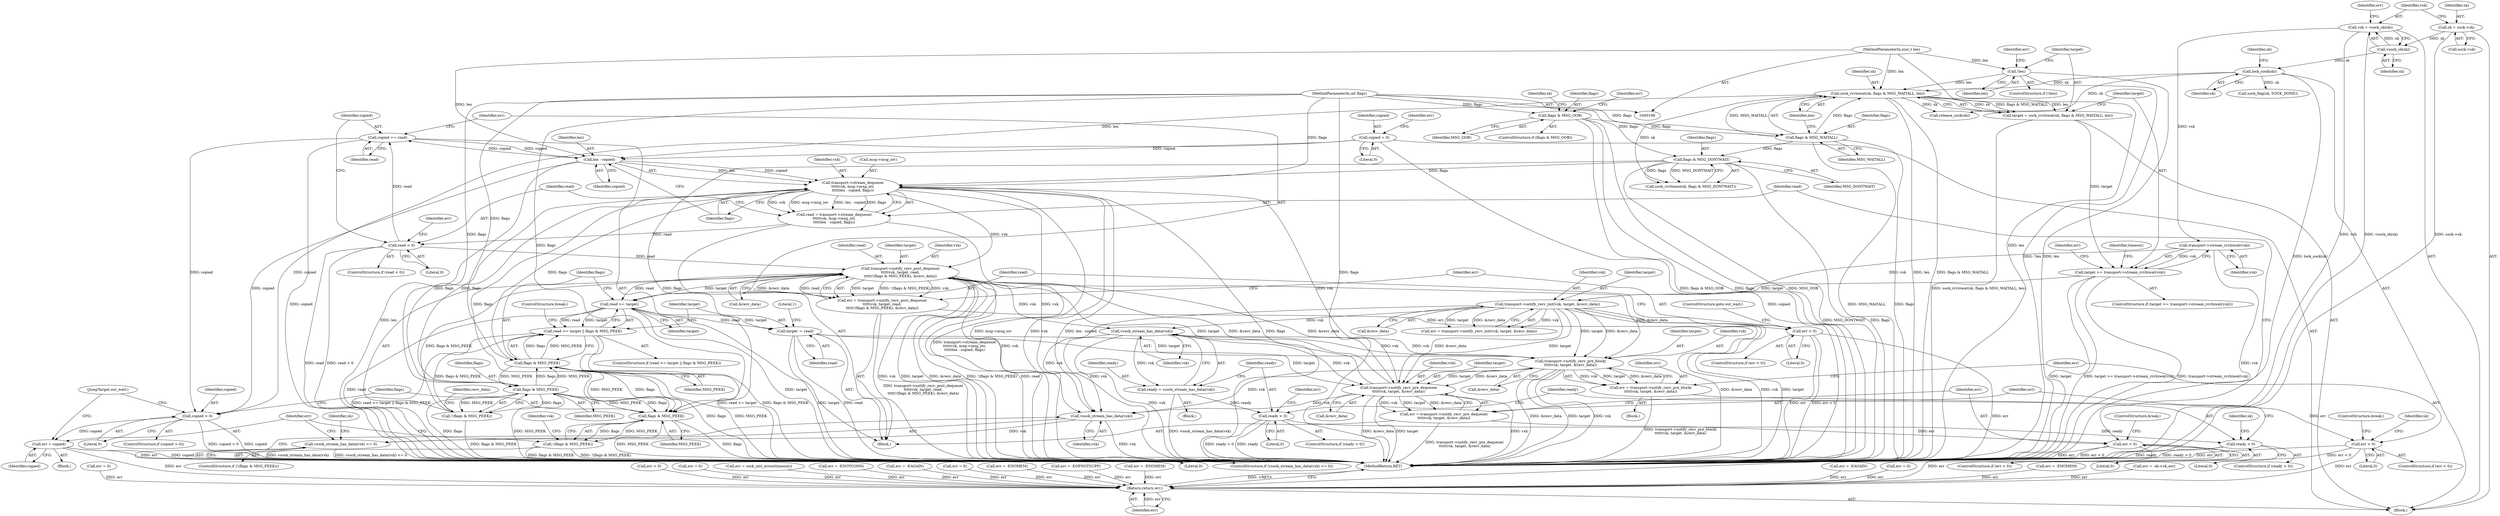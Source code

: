digraph "0_linux_f3d3342602f8bcbf37d7c46641cb9bca7618eb1c_37@API" {
"1000292" [label="(Call,copied += read)"];
"1000283" [label="(Call,read < 0)"];
"1000271" [label="(Call,read = transport->stream_dequeue(\n\t\t\t\t\tvsk, msg->msg_iov,\n\t\t\t\t\tlen - copied, flags))"];
"1000273" [label="(Call,transport->stream_dequeue(\n\t\t\t\t\tvsk, msg->msg_iov,\n\t\t\t\t\tlen - copied, flags))"];
"1000261" [label="(Call,transport->notify_recv_pre_dequeue(\n\t\t\t\t\tvsk, target, &recv_data))"];
"1000240" [label="(Call,vsock_stream_has_data(vsk))"];
"1000297" [label="(Call,transport->notify_recv_post_dequeue(\n\t\t\t\t\tvsk, target, read,\n\t\t\t\t\t!(flags & MSG_PEEK), &recv_data))"];
"1000301" [label="(Call,!(flags & MSG_PEEK))"];
"1000302" [label="(Call,flags & MSG_PEEK)"];
"1000113" [label="(MethodParameterIn,int flags)"];
"1000317" [label="(Call,flags & MSG_PEEK)"];
"1000218" [label="(Call,transport->notify_recv_init(vsk, target, &recv_data))"];
"1000198" [label="(Call,transport->stream_rcvhiwat(vsk))"];
"1000129" [label="(Call,vsk = vsock_sk(sk))"];
"1000131" [label="(Call,vsock_sk(sk))"];
"1000124" [label="(Call,sk = sock->sk)"];
"1000196" [label="(Call,target >= transport->stream_rcvhiwat(vsk))"];
"1000187" [label="(Call,target = sock_rcvlowat(sk, flags & MSG_WAITALL, len))"];
"1000189" [label="(Call,sock_rcvlowat(sk, flags & MSG_WAITALL, len))"];
"1000136" [label="(Call,lock_sock(sk))"];
"1000191" [label="(Call,flags & MSG_WAITALL)"];
"1000159" [label="(Call,flags & MSG_OOB)"];
"1000180" [label="(Call,!len)"];
"1000112" [label="(MethodParameterIn,size_t len)"];
"1000358" [label="(Call,transport->notify_recv_pre_block(\n\t\t\t\t\tvsk, target, &recv_data))"];
"1000321" [label="(Call,target -= read)"];
"1000314" [label="(Call,read >= target)"];
"1000278" [label="(Call,len - copied)"];
"1000292" [label="(Call,copied += read)"];
"1000213" [label="(Call,copied = 0)"];
"1000210" [label="(Call,flags & MSG_DONTWAIT)"];
"1000423" [label="(Call,copied > 0)"];
"1000456" [label="(Call,err = copied)"];
"1000468" [label="(Return,return err;)"];
"1000238" [label="(Call,ready = vsock_stream_has_data(vsk))"];
"1000243" [label="(Call,ready < 0)"];
"1000254" [label="(Call,ready > 0)"];
"1000259" [label="(Call,err = transport->notify_recv_pre_dequeue(\n\t\t\t\t\tvsk, target, &recv_data))"];
"1000267" [label="(Call,err < 0)"];
"1000442" [label="(Call,vsock_stream_has_data(vsk))"];
"1000441" [label="(Call,vsock_stream_has_data(vsk) <= 0)"];
"1000356" [label="(Call,err = transport->notify_recv_pre_block(\n\t\t\t\t\tvsk, target, &recv_data))"];
"1000364" [label="(Call,err < 0)"];
"1000295" [label="(Call,err = transport->notify_recv_post_dequeue(\n\t\t\t\t\tvsk, target, read,\n\t\t\t\t\t!(flags & MSG_PEEK), &recv_data))"];
"1000308" [label="(Call,err < 0)"];
"1000313" [label="(Call,read >= target || flags & MSG_PEEK)"];
"1000429" [label="(Call,flags & MSG_PEEK)"];
"1000428" [label="(Call,!(flags & MSG_PEEK))"];
"1000422" [label="(ControlStructure,if (copied > 0))"];
"1000351" [label="(Call,err = -EAGAIN)"];
"1000419" [label="(Call,err = 0)"];
"1000171" [label="(Identifier,sk)"];
"1000141" [label="(Identifier,sk)"];
"1000307" [label="(ControlStructure,if (err < 0))"];
"1000365" [label="(Identifier,err)"];
"1000160" [label="(Identifier,flags)"];
"1000193" [label="(Identifier,MSG_WAITALL)"];
"1000202" [label="(Identifier,err)"];
"1000295" [label="(Call,err = transport->notify_recv_post_dequeue(\n\t\t\t\t\tvsk, target, read,\n\t\t\t\t\t!(flags & MSG_PEEK), &recv_data))"];
"1000129" [label="(Call,vsk = vsock_sk(sk))"];
"1000287" [label="(Call,err = -ENOMEM)"];
"1000184" [label="(Identifier,err)"];
"1000330" [label="(Identifier,sk)"];
"1000440" [label="(ControlStructure,if (vsock_stream_has_data(vsk) <= 0))"];
"1000302" [label="(Call,flags & MSG_PEEK)"];
"1000254" [label="(Call,ready > 0)"];
"1000269" [label="(Literal,0)"];
"1000243" [label="(Call,ready < 0)"];
"1000300" [label="(Identifier,read)"];
"1000210" [label="(Call,flags & MSG_DONTWAIT)"];
"1000194" [label="(Identifier,len)"];
"1000296" [label="(Identifier,err)"];
"1000218" [label="(Call,transport->notify_recv_init(vsk, target, &recv_data))"];
"1000212" [label="(Identifier,MSG_DONTWAIT)"];
"1000356" [label="(Call,err = transport->notify_recv_pre_block(\n\t\t\t\t\tvsk, target, &recv_data))"];
"1000406" [label="(Call,err = -sk->sk_err)"];
"1000448" [label="(Identifier,sk)"];
"1000431" [label="(Identifier,MSG_PEEK)"];
"1000159" [label="(Call,flags & MSG_OOB)"];
"1000272" [label="(Identifier,read)"];
"1000242" [label="(ControlStructure,if (ready < 0))"];
"1000262" [label="(Identifier,vsk)"];
"1000255" [label="(Identifier,ready)"];
"1000260" [label="(Identifier,err)"];
"1000297" [label="(Call,transport->notify_recv_post_dequeue(\n\t\t\t\t\tvsk, target, read,\n\t\t\t\t\t!(flags & MSG_PEEK), &recv_data))"];
"1000188" [label="(Identifier,target)"];
"1000221" [label="(Call,&recv_data)"];
"1000187" [label="(Call,target = sock_rcvlowat(sk, flags & MSG_WAITALL, len))"];
"1000267" [label="(Call,err < 0)"];
"1000301" [label="(Call,!(flags & MSG_PEEK))"];
"1000183" [label="(Call,err = 0)"];
"1000314" [label="(Call,read >= target)"];
"1000321" [label="(Call,target -= read)"];
"1000215" [label="(Literal,0)"];
"1000244" [label="(Identifier,ready)"];
"1000427" [label="(ControlStructure,if (!(flags & MSG_PEEK)))"];
"1000281" [label="(Identifier,flags)"];
"1000320" [label="(ControlStructure,break;)"];
"1000181" [label="(Identifier,len)"];
"1000274" [label="(Identifier,vsk)"];
"1000217" [label="(Identifier,err)"];
"1000248" [label="(Identifier,err)"];
"1000361" [label="(Call,&recv_data)"];
"1000137" [label="(Identifier,sk)"];
"1000288" [label="(Identifier,err)"];
"1000261" [label="(Call,transport->notify_recv_pre_dequeue(\n\t\t\t\t\tvsk, target, &recv_data))"];
"1000318" [label="(Identifier,flags)"];
"1000124" [label="(Call,sk = sock->sk)"];
"1000214" [label="(Identifier,copied)"];
"1000146" [label="(Call,sock_flag(sk, SOCK_DONE))"];
"1000273" [label="(Call,transport->stream_dequeue(\n\t\t\t\t\tvsk, msg->msg_iov,\n\t\t\t\t\tlen - copied, flags))"];
"1000268" [label="(Identifier,err)"];
"1000198" [label="(Call,transport->stream_rcvhiwat(vsk))"];
"1000213" [label="(Call,copied = 0)"];
"1000323" [label="(Identifier,read)"];
"1000306" [label="(Identifier,recv_data)"];
"1000224" [label="(Call,err < 0)"];
"1000241" [label="(Identifier,vsk)"];
"1000175" [label="(Call,err = 0)"];
"1000380" [label="(Call,err = sock_intr_errno(timeout))"];
"1000311" [label="(ControlStructure,goto out_wait;)"];
"1000304" [label="(Identifier,MSG_PEEK)"];
"1000292" [label="(Call,copied += read)"];
"1000266" [label="(ControlStructure,if (err < 0))"];
"1000275" [label="(Call,msg->msg_iov)"];
"1000270" [label="(ControlStructure,break;)"];
"1000284" [label="(Identifier,read)"];
"1000161" [label="(Identifier,MSG_OOB)"];
"1000367" [label="(ControlStructure,break;)"];
"1000360" [label="(Identifier,target)"];
"1000359" [label="(Identifier,vsk)"];
"1000299" [label="(Identifier,target)"];
"1000470" [label="(MethodReturn,RET)"];
"1000113" [label="(MethodParameterIn,int flags)"];
"1000259" [label="(Call,err = transport->notify_recv_pre_dequeue(\n\t\t\t\t\tvsk, target, &recv_data))"];
"1000134" [label="(Identifier,err)"];
"1000357" [label="(Identifier,err)"];
"1000322" [label="(Identifier,target)"];
"1000315" [label="(Identifier,read)"];
"1000428" [label="(Call,!(flags & MSG_PEEK))"];
"1000240" [label="(Call,vsock_stream_has_data(vsk))"];
"1000236" [label="(Block,)"];
"1000280" [label="(Identifier,copied)"];
"1000235" [label="(Literal,1)"];
"1000196" [label="(Call,target >= transport->stream_rcvhiwat(vsk))"];
"1000425" [label="(Literal,0)"];
"1000423" [label="(Call,copied > 0)"];
"1000309" [label="(Identifier,err)"];
"1000436" [label="(Identifier,vsk)"];
"1000316" [label="(Identifier,target)"];
"1000283" [label="(Call,read < 0)"];
"1000458" [label="(Identifier,copied)"];
"1000305" [label="(Call,&recv_data)"];
"1000126" [label="(Call,sock->sk)"];
"1000153" [label="(Call,err = -ENOTCONN)"];
"1000430" [label="(Identifier,flags)"];
"1000303" [label="(Identifier,flags)"];
"1000219" [label="(Identifier,vsk)"];
"1000466" [label="(Call,release_sock(sk))"];
"1000443" [label="(Identifier,vsk)"];
"1000294" [label="(Identifier,read)"];
"1000164" [label="(Identifier,err)"];
"1000364" [label="(Call,err < 0)"];
"1000192" [label="(Identifier,flags)"];
"1000195" [label="(ControlStructure,if (target >= transport->stream_rcvhiwat(vsk)))"];
"1000112" [label="(MethodParameterIn,size_t len)"];
"1000257" [label="(Block,)"];
"1000424" [label="(Identifier,copied)"];
"1000245" [label="(Literal,0)"];
"1000391" [label="(Call,err = -EAGAIN)"];
"1000131" [label="(Call,vsock_sk(sk))"];
"1000429" [label="(Call,flags & MSG_PEEK)"];
"1000132" [label="(Identifier,sk)"];
"1000444" [label="(Literal,0)"];
"1000363" [label="(ControlStructure,if (err < 0))"];
"1000457" [label="(Identifier,err)"];
"1000278" [label="(Call,len - copied)"];
"1000469" [label="(Identifier,err)"];
"1000179" [label="(ControlStructure,if (!len))"];
"1000279" [label="(Identifier,len)"];
"1000298" [label="(Identifier,vsk)"];
"1000256" [label="(Literal,0)"];
"1000271" [label="(Call,read = transport->stream_dequeue(\n\t\t\t\t\tvsk, msg->msg_iov,\n\t\t\t\t\tlen - copied, flags))"];
"1000459" [label="(JumpTarget,out_wait:)"];
"1000369" [label="(Identifier,sk)"];
"1000285" [label="(Literal,0)"];
"1000325" [label="(Block,)"];
"1000207" [label="(Identifier,timeout)"];
"1000456" [label="(Call,err = copied)"];
"1000130" [label="(Identifier,vsk)"];
"1000312" [label="(ControlStructure,if (read >= target || flags & MSG_PEEK))"];
"1000238" [label="(Call,ready = vsock_stream_has_data(vsk))"];
"1000308" [label="(Call,err < 0)"];
"1000149" [label="(Call,err = 0)"];
"1000211" [label="(Identifier,flags)"];
"1000201" [label="(Call,err = -ENOMEM)"];
"1000253" [label="(ControlStructure,if (ready > 0))"];
"1000317" [label="(Call,flags & MSG_PEEK)"];
"1000208" [label="(Call,sock_rcvtimeo(sk, flags & MSG_DONTWAIT))"];
"1000197" [label="(Identifier,target)"];
"1000180" [label="(Call,!len)"];
"1000442" [label="(Call,vsock_stream_has_data(vsk))"];
"1000189" [label="(Call,sock_rcvlowat(sk, flags & MSG_WAITALL, len))"];
"1000282" [label="(ControlStructure,if (read < 0))"];
"1000216" [label="(Call,err = transport->notify_recv_init(vsk, target, &recv_data))"];
"1000125" [label="(Identifier,sk)"];
"1000114" [label="(Block,)"];
"1000441" [label="(Call,vsock_stream_has_data(vsk) <= 0)"];
"1000358" [label="(Call,transport->notify_recv_pre_block(\n\t\t\t\t\tvsk, target, &recv_data))"];
"1000264" [label="(Call,&recv_data)"];
"1000163" [label="(Call,err = -EOPNOTSUPP)"];
"1000313" [label="(Call,read >= target || flags & MSG_PEEK)"];
"1000190" [label="(Identifier,sk)"];
"1000136" [label="(Call,lock_sock(sk))"];
"1000310" [label="(Literal,0)"];
"1000191" [label="(Call,flags & MSG_WAITALL)"];
"1000293" [label="(Identifier,copied)"];
"1000247" [label="(Call,err = -ENOMEM)"];
"1000468" [label="(Return,return err;)"];
"1000263" [label="(Identifier,target)"];
"1000319" [label="(Identifier,MSG_PEEK)"];
"1000220" [label="(Identifier,target)"];
"1000199" [label="(Identifier,vsk)"];
"1000158" [label="(ControlStructure,if (flags & MSG_OOB))"];
"1000426" [label="(Block,)"];
"1000366" [label="(Literal,0)"];
"1000239" [label="(Identifier,ready)"];
"1000292" -> "1000257"  [label="AST: "];
"1000292" -> "1000294"  [label="CFG: "];
"1000293" -> "1000292"  [label="AST: "];
"1000294" -> "1000292"  [label="AST: "];
"1000296" -> "1000292"  [label="CFG: "];
"1000292" -> "1000470"  [label="DDG: copied"];
"1000292" -> "1000278"  [label="DDG: copied"];
"1000283" -> "1000292"  [label="DDG: read"];
"1000278" -> "1000292"  [label="DDG: copied"];
"1000292" -> "1000423"  [label="DDG: copied"];
"1000283" -> "1000282"  [label="AST: "];
"1000283" -> "1000285"  [label="CFG: "];
"1000284" -> "1000283"  [label="AST: "];
"1000285" -> "1000283"  [label="AST: "];
"1000288" -> "1000283"  [label="CFG: "];
"1000293" -> "1000283"  [label="CFG: "];
"1000283" -> "1000470"  [label="DDG: read"];
"1000283" -> "1000470"  [label="DDG: read < 0"];
"1000271" -> "1000283"  [label="DDG: read"];
"1000283" -> "1000297"  [label="DDG: read"];
"1000271" -> "1000257"  [label="AST: "];
"1000271" -> "1000273"  [label="CFG: "];
"1000272" -> "1000271"  [label="AST: "];
"1000273" -> "1000271"  [label="AST: "];
"1000284" -> "1000271"  [label="CFG: "];
"1000271" -> "1000470"  [label="DDG: transport->stream_dequeue(\n\t\t\t\t\tvsk, msg->msg_iov,\n\t\t\t\t\tlen - copied, flags)"];
"1000273" -> "1000271"  [label="DDG: vsk"];
"1000273" -> "1000271"  [label="DDG: msg->msg_iov"];
"1000273" -> "1000271"  [label="DDG: len - copied"];
"1000273" -> "1000271"  [label="DDG: flags"];
"1000273" -> "1000281"  [label="CFG: "];
"1000274" -> "1000273"  [label="AST: "];
"1000275" -> "1000273"  [label="AST: "];
"1000278" -> "1000273"  [label="AST: "];
"1000281" -> "1000273"  [label="AST: "];
"1000273" -> "1000470"  [label="DDG: msg->msg_iov"];
"1000273" -> "1000470"  [label="DDG: vsk"];
"1000273" -> "1000470"  [label="DDG: len - copied"];
"1000273" -> "1000470"  [label="DDG: flags"];
"1000261" -> "1000273"  [label="DDG: vsk"];
"1000278" -> "1000273"  [label="DDG: len"];
"1000278" -> "1000273"  [label="DDG: copied"];
"1000317" -> "1000273"  [label="DDG: flags"];
"1000302" -> "1000273"  [label="DDG: flags"];
"1000210" -> "1000273"  [label="DDG: flags"];
"1000113" -> "1000273"  [label="DDG: flags"];
"1000273" -> "1000297"  [label="DDG: vsk"];
"1000273" -> "1000302"  [label="DDG: flags"];
"1000273" -> "1000429"  [label="DDG: flags"];
"1000273" -> "1000442"  [label="DDG: vsk"];
"1000261" -> "1000259"  [label="AST: "];
"1000261" -> "1000264"  [label="CFG: "];
"1000262" -> "1000261"  [label="AST: "];
"1000263" -> "1000261"  [label="AST: "];
"1000264" -> "1000261"  [label="AST: "];
"1000259" -> "1000261"  [label="CFG: "];
"1000261" -> "1000470"  [label="DDG: &recv_data"];
"1000261" -> "1000470"  [label="DDG: target"];
"1000261" -> "1000470"  [label="DDG: vsk"];
"1000261" -> "1000259"  [label="DDG: vsk"];
"1000261" -> "1000259"  [label="DDG: target"];
"1000261" -> "1000259"  [label="DDG: &recv_data"];
"1000240" -> "1000261"  [label="DDG: vsk"];
"1000358" -> "1000261"  [label="DDG: target"];
"1000358" -> "1000261"  [label="DDG: &recv_data"];
"1000321" -> "1000261"  [label="DDG: target"];
"1000218" -> "1000261"  [label="DDG: target"];
"1000218" -> "1000261"  [label="DDG: &recv_data"];
"1000297" -> "1000261"  [label="DDG: &recv_data"];
"1000261" -> "1000297"  [label="DDG: target"];
"1000261" -> "1000297"  [label="DDG: &recv_data"];
"1000261" -> "1000442"  [label="DDG: vsk"];
"1000240" -> "1000238"  [label="AST: "];
"1000240" -> "1000241"  [label="CFG: "];
"1000241" -> "1000240"  [label="AST: "];
"1000238" -> "1000240"  [label="CFG: "];
"1000240" -> "1000470"  [label="DDG: vsk"];
"1000240" -> "1000238"  [label="DDG: vsk"];
"1000297" -> "1000240"  [label="DDG: vsk"];
"1000218" -> "1000240"  [label="DDG: vsk"];
"1000358" -> "1000240"  [label="DDG: vsk"];
"1000240" -> "1000358"  [label="DDG: vsk"];
"1000240" -> "1000442"  [label="DDG: vsk"];
"1000297" -> "1000295"  [label="AST: "];
"1000297" -> "1000305"  [label="CFG: "];
"1000298" -> "1000297"  [label="AST: "];
"1000299" -> "1000297"  [label="AST: "];
"1000300" -> "1000297"  [label="AST: "];
"1000301" -> "1000297"  [label="AST: "];
"1000305" -> "1000297"  [label="AST: "];
"1000295" -> "1000297"  [label="CFG: "];
"1000297" -> "1000470"  [label="DDG: vsk"];
"1000297" -> "1000470"  [label="DDG: target"];
"1000297" -> "1000470"  [label="DDG: &recv_data"];
"1000297" -> "1000470"  [label="DDG: !(flags & MSG_PEEK)"];
"1000297" -> "1000470"  [label="DDG: read"];
"1000297" -> "1000295"  [label="DDG: target"];
"1000297" -> "1000295"  [label="DDG: !(flags & MSG_PEEK)"];
"1000297" -> "1000295"  [label="DDG: vsk"];
"1000297" -> "1000295"  [label="DDG: &recv_data"];
"1000297" -> "1000295"  [label="DDG: read"];
"1000301" -> "1000297"  [label="DDG: flags & MSG_PEEK"];
"1000297" -> "1000314"  [label="DDG: read"];
"1000297" -> "1000314"  [label="DDG: target"];
"1000297" -> "1000358"  [label="DDG: &recv_data"];
"1000297" -> "1000442"  [label="DDG: vsk"];
"1000301" -> "1000302"  [label="CFG: "];
"1000302" -> "1000301"  [label="AST: "];
"1000306" -> "1000301"  [label="CFG: "];
"1000301" -> "1000470"  [label="DDG: flags & MSG_PEEK"];
"1000302" -> "1000301"  [label="DDG: flags"];
"1000302" -> "1000301"  [label="DDG: MSG_PEEK"];
"1000301" -> "1000313"  [label="DDG: flags & MSG_PEEK"];
"1000302" -> "1000304"  [label="CFG: "];
"1000303" -> "1000302"  [label="AST: "];
"1000304" -> "1000302"  [label="AST: "];
"1000302" -> "1000470"  [label="DDG: MSG_PEEK"];
"1000302" -> "1000470"  [label="DDG: flags"];
"1000113" -> "1000302"  [label="DDG: flags"];
"1000317" -> "1000302"  [label="DDG: MSG_PEEK"];
"1000302" -> "1000317"  [label="DDG: flags"];
"1000302" -> "1000317"  [label="DDG: MSG_PEEK"];
"1000302" -> "1000429"  [label="DDG: flags"];
"1000302" -> "1000429"  [label="DDG: MSG_PEEK"];
"1000113" -> "1000108"  [label="AST: "];
"1000113" -> "1000470"  [label="DDG: flags"];
"1000113" -> "1000159"  [label="DDG: flags"];
"1000113" -> "1000191"  [label="DDG: flags"];
"1000113" -> "1000210"  [label="DDG: flags"];
"1000113" -> "1000317"  [label="DDG: flags"];
"1000113" -> "1000429"  [label="DDG: flags"];
"1000317" -> "1000313"  [label="AST: "];
"1000317" -> "1000319"  [label="CFG: "];
"1000318" -> "1000317"  [label="AST: "];
"1000319" -> "1000317"  [label="AST: "];
"1000313" -> "1000317"  [label="CFG: "];
"1000317" -> "1000470"  [label="DDG: flags"];
"1000317" -> "1000470"  [label="DDG: MSG_PEEK"];
"1000317" -> "1000313"  [label="DDG: flags"];
"1000317" -> "1000313"  [label="DDG: MSG_PEEK"];
"1000317" -> "1000429"  [label="DDG: flags"];
"1000317" -> "1000429"  [label="DDG: MSG_PEEK"];
"1000218" -> "1000216"  [label="AST: "];
"1000218" -> "1000221"  [label="CFG: "];
"1000219" -> "1000218"  [label="AST: "];
"1000220" -> "1000218"  [label="AST: "];
"1000221" -> "1000218"  [label="AST: "];
"1000216" -> "1000218"  [label="CFG: "];
"1000218" -> "1000470"  [label="DDG: &recv_data"];
"1000218" -> "1000470"  [label="DDG: vsk"];
"1000218" -> "1000470"  [label="DDG: target"];
"1000218" -> "1000216"  [label="DDG: vsk"];
"1000218" -> "1000216"  [label="DDG: target"];
"1000218" -> "1000216"  [label="DDG: &recv_data"];
"1000198" -> "1000218"  [label="DDG: vsk"];
"1000196" -> "1000218"  [label="DDG: target"];
"1000218" -> "1000358"  [label="DDG: target"];
"1000218" -> "1000358"  [label="DDG: &recv_data"];
"1000218" -> "1000442"  [label="DDG: vsk"];
"1000198" -> "1000196"  [label="AST: "];
"1000198" -> "1000199"  [label="CFG: "];
"1000199" -> "1000198"  [label="AST: "];
"1000196" -> "1000198"  [label="CFG: "];
"1000198" -> "1000470"  [label="DDG: vsk"];
"1000198" -> "1000196"  [label="DDG: vsk"];
"1000129" -> "1000198"  [label="DDG: vsk"];
"1000129" -> "1000114"  [label="AST: "];
"1000129" -> "1000131"  [label="CFG: "];
"1000130" -> "1000129"  [label="AST: "];
"1000131" -> "1000129"  [label="AST: "];
"1000134" -> "1000129"  [label="CFG: "];
"1000129" -> "1000470"  [label="DDG: vsk"];
"1000129" -> "1000470"  [label="DDG: vsock_sk(sk)"];
"1000131" -> "1000129"  [label="DDG: sk"];
"1000131" -> "1000132"  [label="CFG: "];
"1000132" -> "1000131"  [label="AST: "];
"1000124" -> "1000131"  [label="DDG: sk"];
"1000131" -> "1000136"  [label="DDG: sk"];
"1000124" -> "1000114"  [label="AST: "];
"1000124" -> "1000126"  [label="CFG: "];
"1000125" -> "1000124"  [label="AST: "];
"1000126" -> "1000124"  [label="AST: "];
"1000130" -> "1000124"  [label="CFG: "];
"1000124" -> "1000470"  [label="DDG: sock->sk"];
"1000196" -> "1000195"  [label="AST: "];
"1000197" -> "1000196"  [label="AST: "];
"1000202" -> "1000196"  [label="CFG: "];
"1000207" -> "1000196"  [label="CFG: "];
"1000196" -> "1000470"  [label="DDG: target"];
"1000196" -> "1000470"  [label="DDG: target >= transport->stream_rcvhiwat(vsk)"];
"1000196" -> "1000470"  [label="DDG: transport->stream_rcvhiwat(vsk)"];
"1000187" -> "1000196"  [label="DDG: target"];
"1000187" -> "1000114"  [label="AST: "];
"1000187" -> "1000189"  [label="CFG: "];
"1000188" -> "1000187"  [label="AST: "];
"1000189" -> "1000187"  [label="AST: "];
"1000197" -> "1000187"  [label="CFG: "];
"1000187" -> "1000470"  [label="DDG: sock_rcvlowat(sk, flags & MSG_WAITALL, len)"];
"1000189" -> "1000187"  [label="DDG: sk"];
"1000189" -> "1000187"  [label="DDG: flags & MSG_WAITALL"];
"1000189" -> "1000187"  [label="DDG: len"];
"1000189" -> "1000194"  [label="CFG: "];
"1000190" -> "1000189"  [label="AST: "];
"1000191" -> "1000189"  [label="AST: "];
"1000194" -> "1000189"  [label="AST: "];
"1000189" -> "1000470"  [label="DDG: len"];
"1000189" -> "1000470"  [label="DDG: flags & MSG_WAITALL"];
"1000136" -> "1000189"  [label="DDG: sk"];
"1000191" -> "1000189"  [label="DDG: flags"];
"1000191" -> "1000189"  [label="DDG: MSG_WAITALL"];
"1000180" -> "1000189"  [label="DDG: len"];
"1000112" -> "1000189"  [label="DDG: len"];
"1000189" -> "1000208"  [label="DDG: sk"];
"1000189" -> "1000278"  [label="DDG: len"];
"1000189" -> "1000466"  [label="DDG: sk"];
"1000136" -> "1000114"  [label="AST: "];
"1000136" -> "1000137"  [label="CFG: "];
"1000137" -> "1000136"  [label="AST: "];
"1000141" -> "1000136"  [label="CFG: "];
"1000136" -> "1000470"  [label="DDG: lock_sock(sk)"];
"1000136" -> "1000146"  [label="DDG: sk"];
"1000136" -> "1000466"  [label="DDG: sk"];
"1000191" -> "1000193"  [label="CFG: "];
"1000192" -> "1000191"  [label="AST: "];
"1000193" -> "1000191"  [label="AST: "];
"1000194" -> "1000191"  [label="CFG: "];
"1000191" -> "1000470"  [label="DDG: MSG_WAITALL"];
"1000191" -> "1000470"  [label="DDG: flags"];
"1000159" -> "1000191"  [label="DDG: flags"];
"1000191" -> "1000210"  [label="DDG: flags"];
"1000159" -> "1000158"  [label="AST: "];
"1000159" -> "1000161"  [label="CFG: "];
"1000160" -> "1000159"  [label="AST: "];
"1000161" -> "1000159"  [label="AST: "];
"1000164" -> "1000159"  [label="CFG: "];
"1000171" -> "1000159"  [label="CFG: "];
"1000159" -> "1000470"  [label="DDG: flags & MSG_OOB"];
"1000159" -> "1000470"  [label="DDG: flags"];
"1000159" -> "1000470"  [label="DDG: MSG_OOB"];
"1000180" -> "1000179"  [label="AST: "];
"1000180" -> "1000181"  [label="CFG: "];
"1000181" -> "1000180"  [label="AST: "];
"1000184" -> "1000180"  [label="CFG: "];
"1000188" -> "1000180"  [label="CFG: "];
"1000180" -> "1000470"  [label="DDG: len"];
"1000180" -> "1000470"  [label="DDG: !len"];
"1000112" -> "1000180"  [label="DDG: len"];
"1000112" -> "1000108"  [label="AST: "];
"1000112" -> "1000470"  [label="DDG: len"];
"1000112" -> "1000278"  [label="DDG: len"];
"1000358" -> "1000356"  [label="AST: "];
"1000358" -> "1000361"  [label="CFG: "];
"1000359" -> "1000358"  [label="AST: "];
"1000360" -> "1000358"  [label="AST: "];
"1000361" -> "1000358"  [label="AST: "];
"1000356" -> "1000358"  [label="CFG: "];
"1000358" -> "1000470"  [label="DDG: &recv_data"];
"1000358" -> "1000470"  [label="DDG: target"];
"1000358" -> "1000470"  [label="DDG: vsk"];
"1000358" -> "1000356"  [label="DDG: vsk"];
"1000358" -> "1000356"  [label="DDG: target"];
"1000358" -> "1000356"  [label="DDG: &recv_data"];
"1000321" -> "1000358"  [label="DDG: target"];
"1000358" -> "1000442"  [label="DDG: vsk"];
"1000321" -> "1000257"  [label="AST: "];
"1000321" -> "1000323"  [label="CFG: "];
"1000322" -> "1000321"  [label="AST: "];
"1000323" -> "1000321"  [label="AST: "];
"1000235" -> "1000321"  [label="CFG: "];
"1000321" -> "1000470"  [label="DDG: target"];
"1000321" -> "1000470"  [label="DDG: read"];
"1000314" -> "1000321"  [label="DDG: read"];
"1000314" -> "1000321"  [label="DDG: target"];
"1000314" -> "1000313"  [label="AST: "];
"1000314" -> "1000316"  [label="CFG: "];
"1000315" -> "1000314"  [label="AST: "];
"1000316" -> "1000314"  [label="AST: "];
"1000318" -> "1000314"  [label="CFG: "];
"1000313" -> "1000314"  [label="CFG: "];
"1000314" -> "1000470"  [label="DDG: read"];
"1000314" -> "1000470"  [label="DDG: target"];
"1000314" -> "1000313"  [label="DDG: read"];
"1000314" -> "1000313"  [label="DDG: target"];
"1000278" -> "1000280"  [label="CFG: "];
"1000279" -> "1000278"  [label="AST: "];
"1000280" -> "1000278"  [label="AST: "];
"1000281" -> "1000278"  [label="CFG: "];
"1000278" -> "1000470"  [label="DDG: len"];
"1000213" -> "1000278"  [label="DDG: copied"];
"1000278" -> "1000423"  [label="DDG: copied"];
"1000213" -> "1000114"  [label="AST: "];
"1000213" -> "1000215"  [label="CFG: "];
"1000214" -> "1000213"  [label="AST: "];
"1000215" -> "1000213"  [label="AST: "];
"1000217" -> "1000213"  [label="CFG: "];
"1000213" -> "1000470"  [label="DDG: copied"];
"1000213" -> "1000423"  [label="DDG: copied"];
"1000210" -> "1000208"  [label="AST: "];
"1000210" -> "1000212"  [label="CFG: "];
"1000211" -> "1000210"  [label="AST: "];
"1000212" -> "1000210"  [label="AST: "];
"1000208" -> "1000210"  [label="CFG: "];
"1000210" -> "1000470"  [label="DDG: MSG_DONTWAIT"];
"1000210" -> "1000470"  [label="DDG: flags"];
"1000210" -> "1000208"  [label="DDG: flags"];
"1000210" -> "1000208"  [label="DDG: MSG_DONTWAIT"];
"1000210" -> "1000429"  [label="DDG: flags"];
"1000423" -> "1000422"  [label="AST: "];
"1000423" -> "1000425"  [label="CFG: "];
"1000424" -> "1000423"  [label="AST: "];
"1000425" -> "1000423"  [label="AST: "];
"1000430" -> "1000423"  [label="CFG: "];
"1000459" -> "1000423"  [label="CFG: "];
"1000423" -> "1000470"  [label="DDG: copied > 0"];
"1000423" -> "1000470"  [label="DDG: copied"];
"1000423" -> "1000456"  [label="DDG: copied"];
"1000456" -> "1000426"  [label="AST: "];
"1000456" -> "1000458"  [label="CFG: "];
"1000457" -> "1000456"  [label="AST: "];
"1000458" -> "1000456"  [label="AST: "];
"1000459" -> "1000456"  [label="CFG: "];
"1000456" -> "1000470"  [label="DDG: err"];
"1000456" -> "1000470"  [label="DDG: copied"];
"1000456" -> "1000468"  [label="DDG: err"];
"1000468" -> "1000114"  [label="AST: "];
"1000468" -> "1000469"  [label="CFG: "];
"1000469" -> "1000468"  [label="AST: "];
"1000470" -> "1000468"  [label="CFG: "];
"1000468" -> "1000470"  [label="DDG: <RET>"];
"1000469" -> "1000468"  [label="DDG: err"];
"1000224" -> "1000468"  [label="DDG: err"];
"1000391" -> "1000468"  [label="DDG: err"];
"1000406" -> "1000468"  [label="DDG: err"];
"1000183" -> "1000468"  [label="DDG: err"];
"1000175" -> "1000468"  [label="DDG: err"];
"1000153" -> "1000468"  [label="DDG: err"];
"1000287" -> "1000468"  [label="DDG: err"];
"1000380" -> "1000468"  [label="DDG: err"];
"1000201" -> "1000468"  [label="DDG: err"];
"1000247" -> "1000468"  [label="DDG: err"];
"1000364" -> "1000468"  [label="DDG: err"];
"1000163" -> "1000468"  [label="DDG: err"];
"1000308" -> "1000468"  [label="DDG: err"];
"1000267" -> "1000468"  [label="DDG: err"];
"1000419" -> "1000468"  [label="DDG: err"];
"1000149" -> "1000468"  [label="DDG: err"];
"1000351" -> "1000468"  [label="DDG: err"];
"1000238" -> "1000236"  [label="AST: "];
"1000239" -> "1000238"  [label="AST: "];
"1000244" -> "1000238"  [label="CFG: "];
"1000238" -> "1000470"  [label="DDG: vsock_stream_has_data(vsk)"];
"1000238" -> "1000243"  [label="DDG: ready"];
"1000243" -> "1000242"  [label="AST: "];
"1000243" -> "1000245"  [label="CFG: "];
"1000244" -> "1000243"  [label="AST: "];
"1000245" -> "1000243"  [label="AST: "];
"1000248" -> "1000243"  [label="CFG: "];
"1000255" -> "1000243"  [label="CFG: "];
"1000243" -> "1000470"  [label="DDG: ready"];
"1000243" -> "1000470"  [label="DDG: ready < 0"];
"1000243" -> "1000254"  [label="DDG: ready"];
"1000254" -> "1000253"  [label="AST: "];
"1000254" -> "1000256"  [label="CFG: "];
"1000255" -> "1000254"  [label="AST: "];
"1000256" -> "1000254"  [label="AST: "];
"1000260" -> "1000254"  [label="CFG: "];
"1000330" -> "1000254"  [label="CFG: "];
"1000254" -> "1000470"  [label="DDG: ready"];
"1000254" -> "1000470"  [label="DDG: ready > 0"];
"1000259" -> "1000257"  [label="AST: "];
"1000260" -> "1000259"  [label="AST: "];
"1000268" -> "1000259"  [label="CFG: "];
"1000259" -> "1000470"  [label="DDG: transport->notify_recv_pre_dequeue(\n\t\t\t\t\tvsk, target, &recv_data)"];
"1000259" -> "1000267"  [label="DDG: err"];
"1000267" -> "1000266"  [label="AST: "];
"1000267" -> "1000269"  [label="CFG: "];
"1000268" -> "1000267"  [label="AST: "];
"1000269" -> "1000267"  [label="AST: "];
"1000270" -> "1000267"  [label="CFG: "];
"1000272" -> "1000267"  [label="CFG: "];
"1000267" -> "1000470"  [label="DDG: err"];
"1000267" -> "1000470"  [label="DDG: err < 0"];
"1000442" -> "1000441"  [label="AST: "];
"1000442" -> "1000443"  [label="CFG: "];
"1000443" -> "1000442"  [label="AST: "];
"1000444" -> "1000442"  [label="CFG: "];
"1000442" -> "1000470"  [label="DDG: vsk"];
"1000442" -> "1000441"  [label="DDG: vsk"];
"1000441" -> "1000440"  [label="AST: "];
"1000441" -> "1000444"  [label="CFG: "];
"1000444" -> "1000441"  [label="AST: "];
"1000448" -> "1000441"  [label="CFG: "];
"1000457" -> "1000441"  [label="CFG: "];
"1000441" -> "1000470"  [label="DDG: vsock_stream_has_data(vsk)"];
"1000441" -> "1000470"  [label="DDG: vsock_stream_has_data(vsk) <= 0"];
"1000356" -> "1000325"  [label="AST: "];
"1000357" -> "1000356"  [label="AST: "];
"1000365" -> "1000356"  [label="CFG: "];
"1000356" -> "1000470"  [label="DDG: transport->notify_recv_pre_block(\n\t\t\t\t\tvsk, target, &recv_data)"];
"1000356" -> "1000364"  [label="DDG: err"];
"1000364" -> "1000363"  [label="AST: "];
"1000364" -> "1000366"  [label="CFG: "];
"1000365" -> "1000364"  [label="AST: "];
"1000366" -> "1000364"  [label="AST: "];
"1000367" -> "1000364"  [label="CFG: "];
"1000369" -> "1000364"  [label="CFG: "];
"1000364" -> "1000470"  [label="DDG: err"];
"1000364" -> "1000470"  [label="DDG: err < 0"];
"1000295" -> "1000257"  [label="AST: "];
"1000296" -> "1000295"  [label="AST: "];
"1000309" -> "1000295"  [label="CFG: "];
"1000295" -> "1000470"  [label="DDG: transport->notify_recv_post_dequeue(\n\t\t\t\t\tvsk, target, read,\n\t\t\t\t\t!(flags & MSG_PEEK), &recv_data)"];
"1000295" -> "1000308"  [label="DDG: err"];
"1000308" -> "1000307"  [label="AST: "];
"1000308" -> "1000310"  [label="CFG: "];
"1000309" -> "1000308"  [label="AST: "];
"1000310" -> "1000308"  [label="AST: "];
"1000311" -> "1000308"  [label="CFG: "];
"1000315" -> "1000308"  [label="CFG: "];
"1000308" -> "1000470"  [label="DDG: err"];
"1000308" -> "1000470"  [label="DDG: err < 0"];
"1000313" -> "1000312"  [label="AST: "];
"1000320" -> "1000313"  [label="CFG: "];
"1000322" -> "1000313"  [label="CFG: "];
"1000313" -> "1000470"  [label="DDG: read >= target || flags & MSG_PEEK"];
"1000313" -> "1000470"  [label="DDG: read >= target"];
"1000313" -> "1000470"  [label="DDG: flags & MSG_PEEK"];
"1000429" -> "1000428"  [label="AST: "];
"1000429" -> "1000431"  [label="CFG: "];
"1000430" -> "1000429"  [label="AST: "];
"1000431" -> "1000429"  [label="AST: "];
"1000428" -> "1000429"  [label="CFG: "];
"1000429" -> "1000470"  [label="DDG: MSG_PEEK"];
"1000429" -> "1000470"  [label="DDG: flags"];
"1000429" -> "1000428"  [label="DDG: flags"];
"1000429" -> "1000428"  [label="DDG: MSG_PEEK"];
"1000428" -> "1000427"  [label="AST: "];
"1000436" -> "1000428"  [label="CFG: "];
"1000457" -> "1000428"  [label="CFG: "];
"1000428" -> "1000470"  [label="DDG: !(flags & MSG_PEEK)"];
"1000428" -> "1000470"  [label="DDG: flags & MSG_PEEK"];
}
